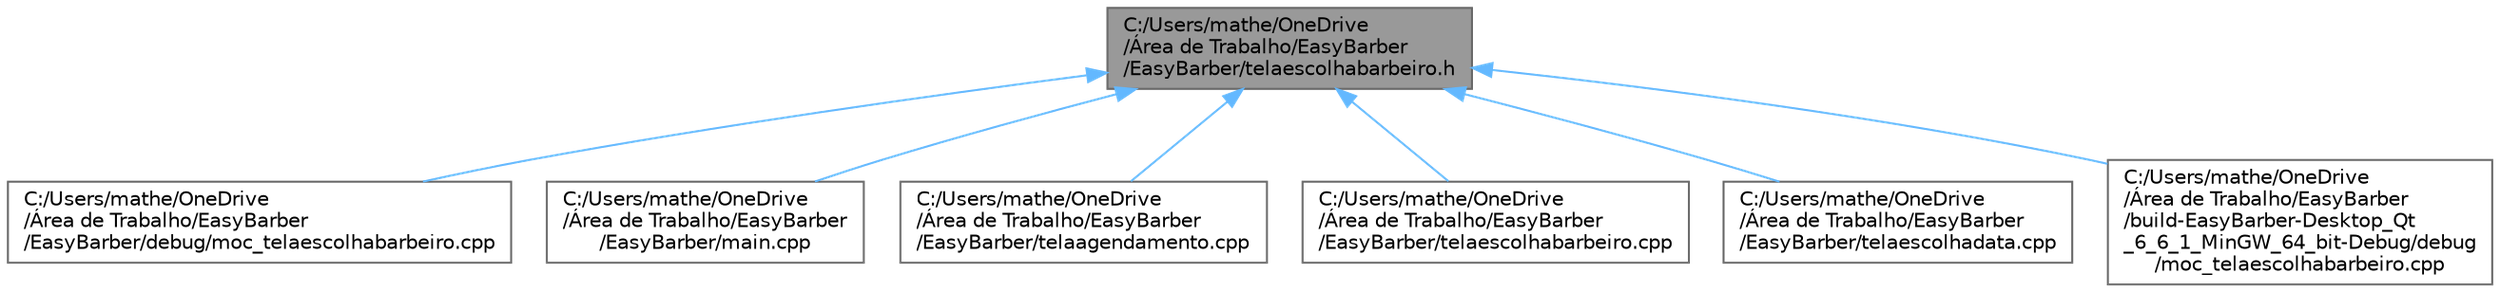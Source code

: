 digraph "C:/Users/mathe/OneDrive/Área de Trabalho/EasyBarber/EasyBarber/telaescolhabarbeiro.h"
{
 // LATEX_PDF_SIZE
  bgcolor="transparent";
  edge [fontname=Helvetica,fontsize=10,labelfontname=Helvetica,labelfontsize=10];
  node [fontname=Helvetica,fontsize=10,shape=box,height=0.2,width=0.4];
  Node1 [id="Node000001",label="C:/Users/mathe/OneDrive\l/Área de Trabalho/EasyBarber\l/EasyBarber/telaescolhabarbeiro.h",height=0.2,width=0.4,color="gray40", fillcolor="grey60", style="filled", fontcolor="black",tooltip=" "];
  Node1 -> Node2 [id="edge1_Node000001_Node000002",dir="back",color="steelblue1",style="solid",tooltip=" "];
  Node2 [id="Node000002",label="C:/Users/mathe/OneDrive\l/Área de Trabalho/EasyBarber\l/EasyBarber/debug/moc_telaescolhabarbeiro.cpp",height=0.2,width=0.4,color="grey40", fillcolor="white", style="filled",URL="$_easy_barber_2debug_2moc__telaescolhabarbeiro_8cpp.html",tooltip=" "];
  Node1 -> Node3 [id="edge2_Node000001_Node000003",dir="back",color="steelblue1",style="solid",tooltip=" "];
  Node3 [id="Node000003",label="C:/Users/mathe/OneDrive\l/Área de Trabalho/EasyBarber\l/EasyBarber/main.cpp",height=0.2,width=0.4,color="grey40", fillcolor="white", style="filled",URL="$_easy_barber_2main_8cpp.html",tooltip=" "];
  Node1 -> Node4 [id="edge3_Node000001_Node000004",dir="back",color="steelblue1",style="solid",tooltip=" "];
  Node4 [id="Node000004",label="C:/Users/mathe/OneDrive\l/Área de Trabalho/EasyBarber\l/EasyBarber/telaagendamento.cpp",height=0.2,width=0.4,color="grey40", fillcolor="white", style="filled",URL="$telaagendamento_8cpp.html",tooltip=" "];
  Node1 -> Node5 [id="edge4_Node000001_Node000005",dir="back",color="steelblue1",style="solid",tooltip=" "];
  Node5 [id="Node000005",label="C:/Users/mathe/OneDrive\l/Área de Trabalho/EasyBarber\l/EasyBarber/telaescolhabarbeiro.cpp",height=0.2,width=0.4,color="grey40", fillcolor="white", style="filled",URL="$telaescolhabarbeiro_8cpp.html",tooltip=" "];
  Node1 -> Node6 [id="edge5_Node000001_Node000006",dir="back",color="steelblue1",style="solid",tooltip=" "];
  Node6 [id="Node000006",label="C:/Users/mathe/OneDrive\l/Área de Trabalho/EasyBarber\l/EasyBarber/telaescolhadata.cpp",height=0.2,width=0.4,color="grey40", fillcolor="white", style="filled",URL="$telaescolhadata_8cpp.html",tooltip=" "];
  Node1 -> Node7 [id="edge6_Node000001_Node000007",dir="back",color="steelblue1",style="solid",tooltip=" "];
  Node7 [id="Node000007",label="C:/Users/mathe/OneDrive\l/Área de Trabalho/EasyBarber\l/build-EasyBarber-Desktop_Qt\l_6_6_1_MinGW_64_bit-Debug/debug\l/moc_telaescolhabarbeiro.cpp",height=0.2,width=0.4,color="grey40", fillcolor="white", style="filled",URL="$build-_easy_barber-_desktop___qt__6__6__1___min_g_w__64__bit-_debug_2debug_2moc__telaescolhabarbeiro_8cpp.html",tooltip=" "];
}
